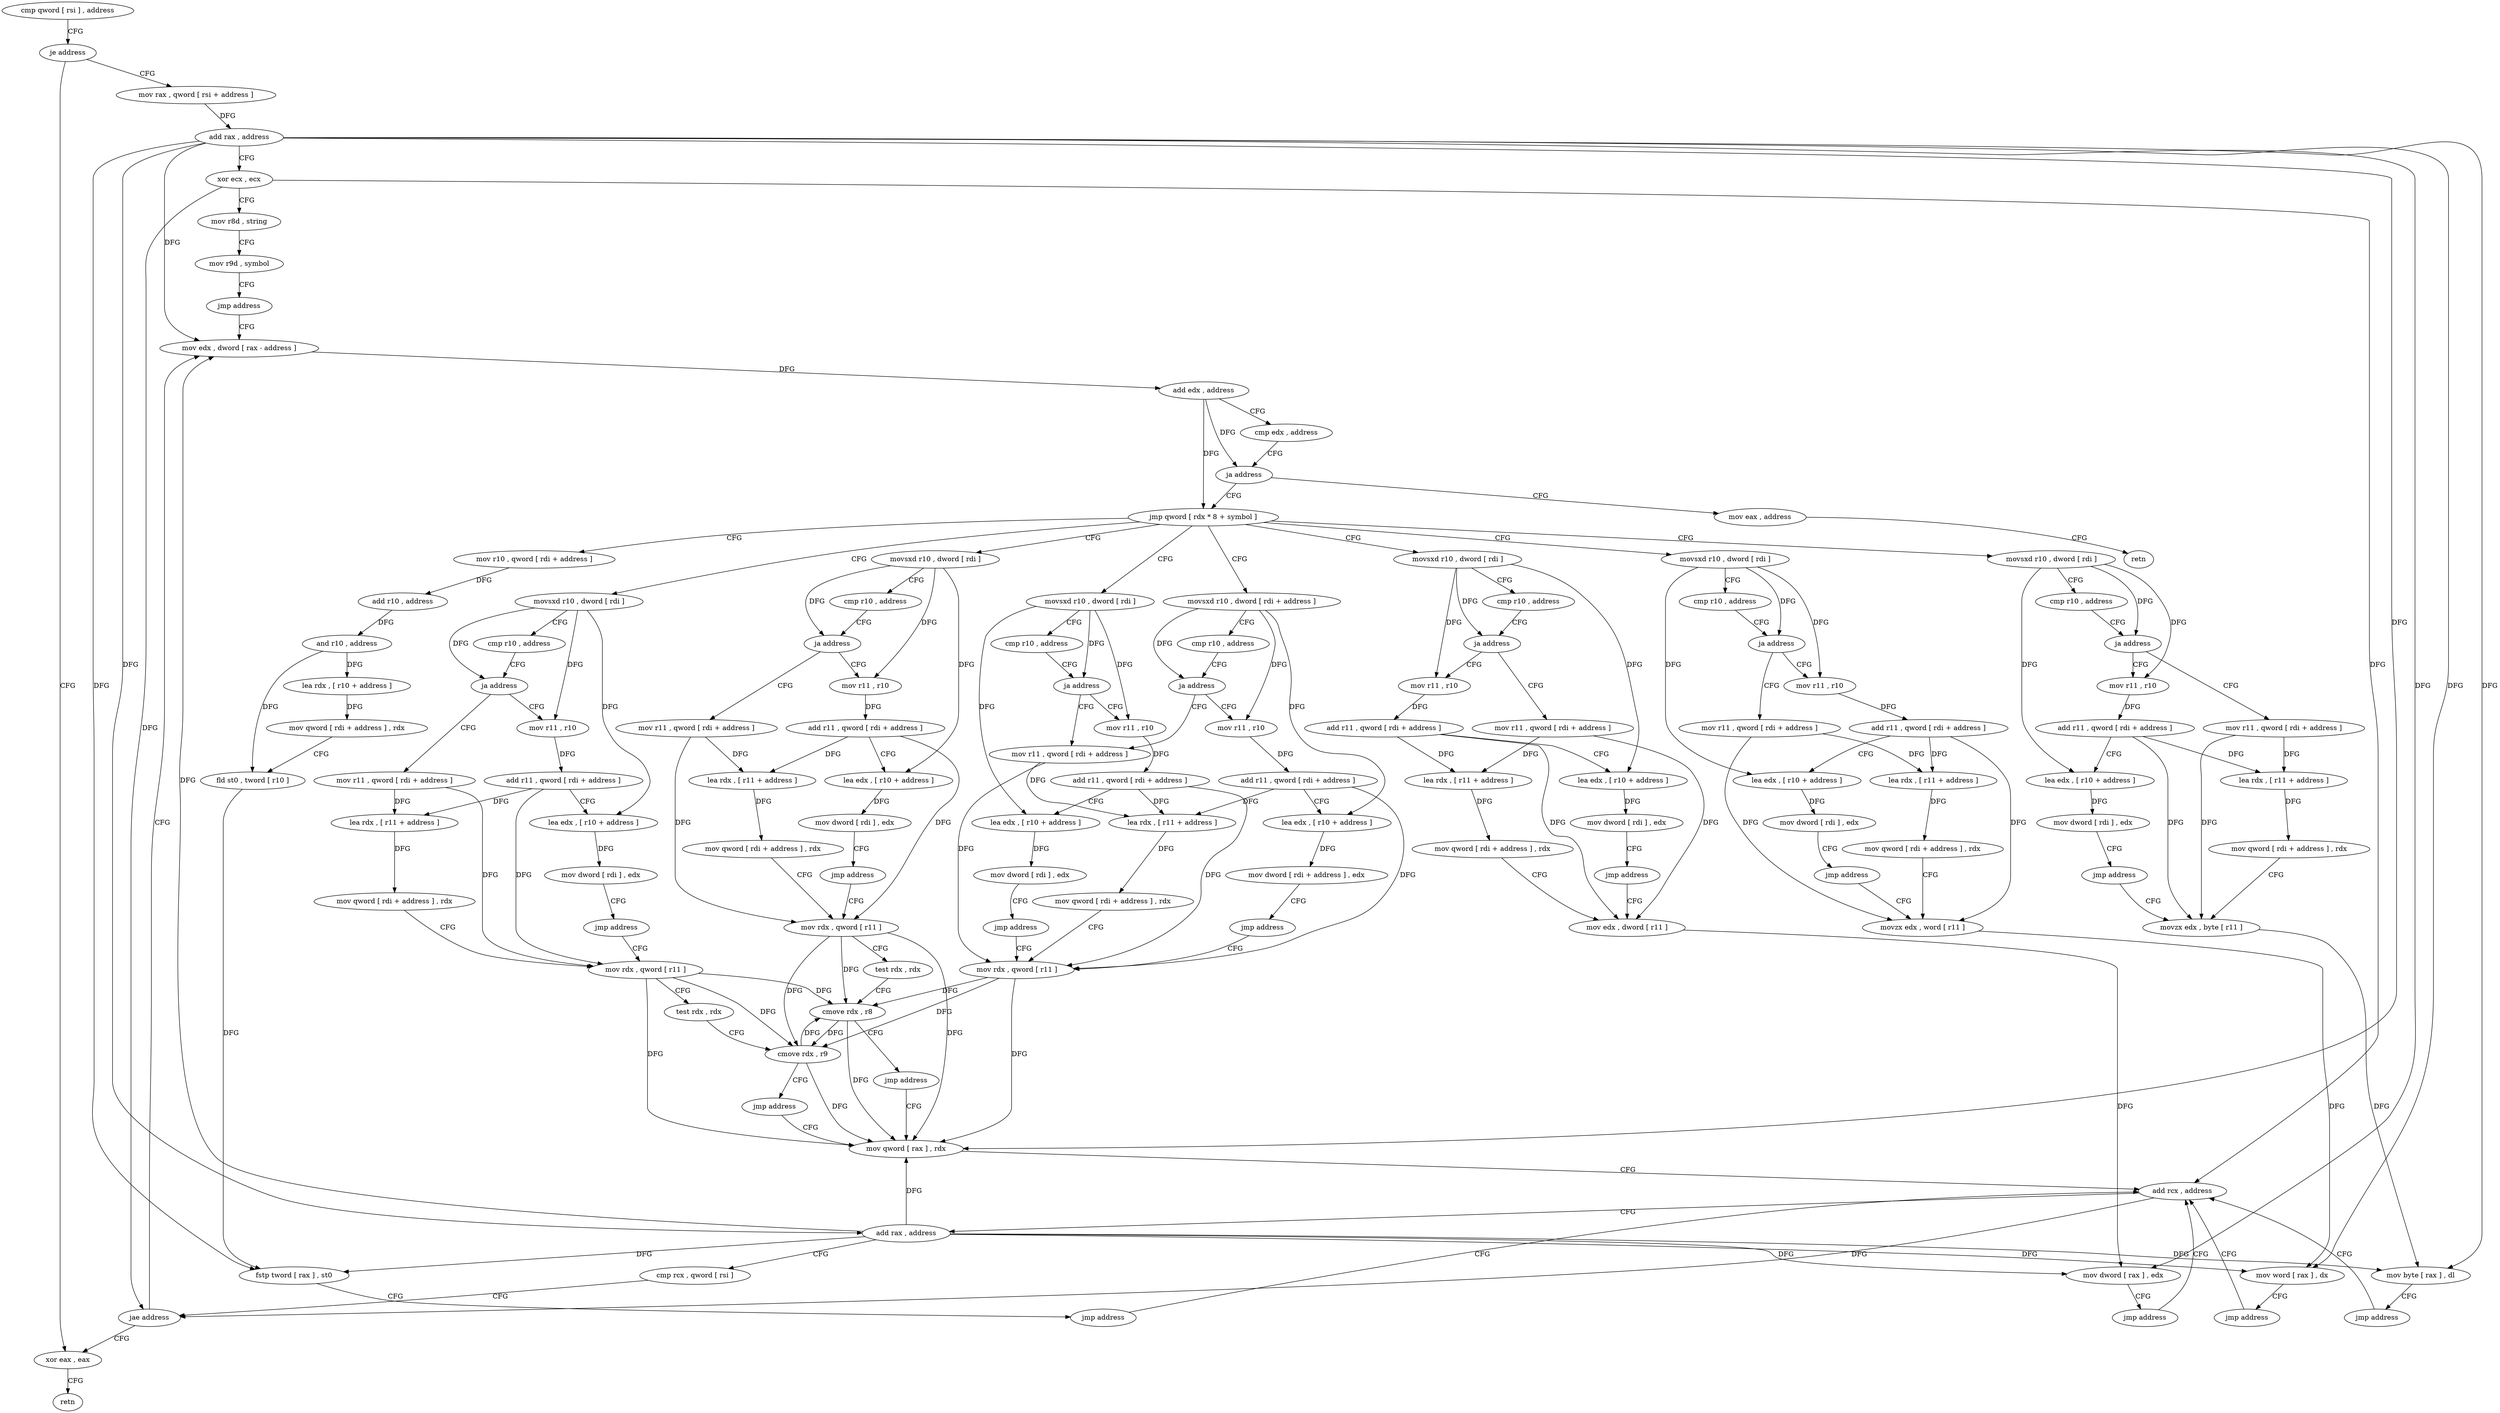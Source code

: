 digraph "func" {
"4223488" [label = "cmp qword [ rsi ] , address" ]
"4223492" [label = "je address" ]
"4223940" [label = "xor eax , eax" ]
"4223498" [label = "mov rax , qword [ rsi + address ]" ]
"4223942" [label = "retn" ]
"4223502" [label = "add rax , address" ]
"4223506" [label = "xor ecx , ecx" ]
"4223508" [label = "mov r8d , string" ]
"4223514" [label = "mov r9d , symbol" ]
"4223520" [label = "jmp address" ]
"4223571" [label = "mov edx , dword [ rax - address ]" ]
"4223574" [label = "add edx , address" ]
"4223577" [label = "cmp edx , address" ]
"4223580" [label = "ja address" ]
"4223943" [label = "mov eax , address" ]
"4223586" [label = "jmp qword [ rdx * 8 + symbol ]" ]
"4223948" [label = "retn" ]
"4223593" [label = "movsxd r10 , dword [ rdi ]" ]
"4223617" [label = "movsxd r10 , dword [ rdi ]" ]
"4223641" [label = "movsxd r10 , dword [ rdi ]" ]
"4223665" [label = "movsxd r10 , dword [ rdi ]" ]
"4223711" [label = "movsxd r10 , dword [ rdi ]" ]
"4223742" [label = "movsxd r10 , dword [ rdi ]" ]
"4223820" [label = "movsxd r10 , dword [ rdi + address ]" ]
"4223856" [label = "mov r10 , qword [ rdi + address ]" ]
"4223596" [label = "cmp r10 , address" ]
"4223600" [label = "ja address" ]
"4223536" [label = "mov r11 , qword [ rdi + address ]" ]
"4223602" [label = "mov r11 , r10" ]
"4223620" [label = "cmp r10 , address" ]
"4223624" [label = "ja address" ]
"4223689" [label = "mov r11 , qword [ rdi + address ]" ]
"4223626" [label = "mov r11 , r10" ]
"4223644" [label = "cmp r10 , address" ]
"4223648" [label = "ja address" ]
"4223773" [label = "mov r11 , qword [ rdi + address ]" ]
"4223650" [label = "mov r11 , r10" ]
"4223668" [label = "cmp r10 , address" ]
"4223672" [label = "ja address" ]
"4223796" [label = "mov r11 , qword [ rdi + address ]" ]
"4223674" [label = "mov r11 , r10" ]
"4223714" [label = "cmp r10 , address" ]
"4223718" [label = "ja address" ]
"4223886" [label = "mov r11 , qword [ rdi + address ]" ]
"4223724" [label = "mov r11 , r10" ]
"4223745" [label = "cmp r10 , address" ]
"4223749" [label = "ja address" ]
"4223913" [label = "mov r11 , qword [ rdi + address ]" ]
"4223755" [label = "mov r11 , r10" ]
"4223824" [label = "cmp r10 , address" ]
"4223831" [label = "ja address" ]
"4223837" [label = "mov r11 , r10" ]
"4223860" [label = "add r10 , address" ]
"4223864" [label = "and r10 , address" ]
"4223868" [label = "lea rdx , [ r10 + address ]" ]
"4223872" [label = "mov qword [ rdi + address ] , rdx" ]
"4223876" [label = "fld st0 , tword [ r10 ]" ]
"4223879" [label = "fstp tword [ rax ] , st0" ]
"4223881" [label = "jmp address" ]
"4223554" [label = "add rcx , address" ]
"4223540" [label = "lea rdx , [ r11 + address ]" ]
"4223544" [label = "mov qword [ rdi + address ] , rdx" ]
"4223548" [label = "mov rdx , qword [ r11 ]" ]
"4223605" [label = "add r11 , qword [ rdi + address ]" ]
"4223609" [label = "lea edx , [ r10 + address ]" ]
"4223613" [label = "mov dword [ rdi ] , edx" ]
"4223615" [label = "jmp address" ]
"4223693" [label = "lea rdx , [ r11 + address ]" ]
"4223697" [label = "mov qword [ rdi + address ] , rdx" ]
"4223701" [label = "mov edx , dword [ r11 ]" ]
"4223629" [label = "add r11 , qword [ rdi + address ]" ]
"4223633" [label = "lea edx , [ r10 + address ]" ]
"4223637" [label = "mov dword [ rdi ] , edx" ]
"4223639" [label = "jmp address" ]
"4223777" [label = "lea rdx , [ r11 + address ]" ]
"4223781" [label = "mov qword [ rdi + address ] , rdx" ]
"4223785" [label = "movzx edx , byte [ r11 ]" ]
"4223653" [label = "add r11 , qword [ rdi + address ]" ]
"4223657" [label = "lea edx , [ r10 + address ]" ]
"4223661" [label = "mov dword [ rdi ] , edx" ]
"4223663" [label = "jmp address" ]
"4223800" [label = "lea rdx , [ r11 + address ]" ]
"4223804" [label = "mov qword [ rdi + address ] , rdx" ]
"4223808" [label = "movzx edx , word [ r11 ]" ]
"4223677" [label = "add r11 , qword [ rdi + address ]" ]
"4223681" [label = "lea edx , [ r10 + address ]" ]
"4223685" [label = "mov dword [ rdi ] , edx" ]
"4223687" [label = "jmp address" ]
"4223890" [label = "lea rdx , [ r11 + address ]" ]
"4223894" [label = "mov qword [ rdi + address ] , rdx" ]
"4223898" [label = "mov rdx , qword [ r11 ]" ]
"4223727" [label = "add r11 , qword [ rdi + address ]" ]
"4223731" [label = "lea edx , [ r10 + address ]" ]
"4223735" [label = "mov dword [ rdi ] , edx" ]
"4223737" [label = "jmp address" ]
"4223917" [label = "lea rdx , [ r11 + address ]" ]
"4223921" [label = "mov qword [ rdi + address ] , rdx" ]
"4223925" [label = "mov rdx , qword [ r11 ]" ]
"4223758" [label = "add r11 , qword [ rdi + address ]" ]
"4223762" [label = "lea edx , [ r10 + address ]" ]
"4223766" [label = "mov dword [ rdi ] , edx" ]
"4223768" [label = "jmp address" ]
"4223840" [label = "add r11 , qword [ rdi + address ]" ]
"4223844" [label = "lea edx , [ r10 + address ]" ]
"4223848" [label = "mov dword [ rdi + address ] , edx" ]
"4223851" [label = "jmp address" ]
"4223558" [label = "add rax , address" ]
"4223562" [label = "cmp rcx , qword [ rsi ]" ]
"4223565" [label = "jae address" ]
"4223551" [label = "mov qword [ rax ] , rdx" ]
"4223704" [label = "mov dword [ rax ] , edx" ]
"4223706" [label = "jmp address" ]
"4223789" [label = "mov byte [ rax ] , dl" ]
"4223791" [label = "jmp address" ]
"4223812" [label = "mov word [ rax ] , dx" ]
"4223815" [label = "jmp address" ]
"4223901" [label = "test rdx , rdx" ]
"4223904" [label = "cmove rdx , r8" ]
"4223908" [label = "jmp address" ]
"4223928" [label = "test rdx , rdx" ]
"4223931" [label = "cmove rdx , r9" ]
"4223935" [label = "jmp address" ]
"4223488" -> "4223492" [ label = "CFG" ]
"4223492" -> "4223940" [ label = "CFG" ]
"4223492" -> "4223498" [ label = "CFG" ]
"4223940" -> "4223942" [ label = "CFG" ]
"4223498" -> "4223502" [ label = "DFG" ]
"4223502" -> "4223506" [ label = "CFG" ]
"4223502" -> "4223571" [ label = "DFG" ]
"4223502" -> "4223879" [ label = "DFG" ]
"4223502" -> "4223558" [ label = "DFG" ]
"4223502" -> "4223704" [ label = "DFG" ]
"4223502" -> "4223789" [ label = "DFG" ]
"4223502" -> "4223812" [ label = "DFG" ]
"4223502" -> "4223551" [ label = "DFG" ]
"4223506" -> "4223508" [ label = "CFG" ]
"4223506" -> "4223554" [ label = "DFG" ]
"4223506" -> "4223565" [ label = "DFG" ]
"4223508" -> "4223514" [ label = "CFG" ]
"4223514" -> "4223520" [ label = "CFG" ]
"4223520" -> "4223571" [ label = "CFG" ]
"4223571" -> "4223574" [ label = "DFG" ]
"4223574" -> "4223577" [ label = "CFG" ]
"4223574" -> "4223580" [ label = "DFG" ]
"4223574" -> "4223586" [ label = "DFG" ]
"4223577" -> "4223580" [ label = "CFG" ]
"4223580" -> "4223943" [ label = "CFG" ]
"4223580" -> "4223586" [ label = "CFG" ]
"4223943" -> "4223948" [ label = "CFG" ]
"4223586" -> "4223593" [ label = "CFG" ]
"4223586" -> "4223617" [ label = "CFG" ]
"4223586" -> "4223641" [ label = "CFG" ]
"4223586" -> "4223665" [ label = "CFG" ]
"4223586" -> "4223711" [ label = "CFG" ]
"4223586" -> "4223742" [ label = "CFG" ]
"4223586" -> "4223820" [ label = "CFG" ]
"4223586" -> "4223856" [ label = "CFG" ]
"4223593" -> "4223596" [ label = "CFG" ]
"4223593" -> "4223600" [ label = "DFG" ]
"4223593" -> "4223602" [ label = "DFG" ]
"4223593" -> "4223609" [ label = "DFG" ]
"4223617" -> "4223620" [ label = "CFG" ]
"4223617" -> "4223624" [ label = "DFG" ]
"4223617" -> "4223626" [ label = "DFG" ]
"4223617" -> "4223633" [ label = "DFG" ]
"4223641" -> "4223644" [ label = "CFG" ]
"4223641" -> "4223648" [ label = "DFG" ]
"4223641" -> "4223650" [ label = "DFG" ]
"4223641" -> "4223657" [ label = "DFG" ]
"4223665" -> "4223668" [ label = "CFG" ]
"4223665" -> "4223672" [ label = "DFG" ]
"4223665" -> "4223674" [ label = "DFG" ]
"4223665" -> "4223681" [ label = "DFG" ]
"4223711" -> "4223714" [ label = "CFG" ]
"4223711" -> "4223718" [ label = "DFG" ]
"4223711" -> "4223724" [ label = "DFG" ]
"4223711" -> "4223731" [ label = "DFG" ]
"4223742" -> "4223745" [ label = "CFG" ]
"4223742" -> "4223749" [ label = "DFG" ]
"4223742" -> "4223755" [ label = "DFG" ]
"4223742" -> "4223762" [ label = "DFG" ]
"4223820" -> "4223824" [ label = "CFG" ]
"4223820" -> "4223831" [ label = "DFG" ]
"4223820" -> "4223837" [ label = "DFG" ]
"4223820" -> "4223844" [ label = "DFG" ]
"4223856" -> "4223860" [ label = "DFG" ]
"4223596" -> "4223600" [ label = "CFG" ]
"4223600" -> "4223536" [ label = "CFG" ]
"4223600" -> "4223602" [ label = "CFG" ]
"4223536" -> "4223540" [ label = "DFG" ]
"4223536" -> "4223548" [ label = "DFG" ]
"4223602" -> "4223605" [ label = "DFG" ]
"4223620" -> "4223624" [ label = "CFG" ]
"4223624" -> "4223689" [ label = "CFG" ]
"4223624" -> "4223626" [ label = "CFG" ]
"4223689" -> "4223693" [ label = "DFG" ]
"4223689" -> "4223701" [ label = "DFG" ]
"4223626" -> "4223629" [ label = "DFG" ]
"4223644" -> "4223648" [ label = "CFG" ]
"4223648" -> "4223773" [ label = "CFG" ]
"4223648" -> "4223650" [ label = "CFG" ]
"4223773" -> "4223777" [ label = "DFG" ]
"4223773" -> "4223785" [ label = "DFG" ]
"4223650" -> "4223653" [ label = "DFG" ]
"4223668" -> "4223672" [ label = "CFG" ]
"4223672" -> "4223796" [ label = "CFG" ]
"4223672" -> "4223674" [ label = "CFG" ]
"4223796" -> "4223800" [ label = "DFG" ]
"4223796" -> "4223808" [ label = "DFG" ]
"4223674" -> "4223677" [ label = "DFG" ]
"4223714" -> "4223718" [ label = "CFG" ]
"4223718" -> "4223886" [ label = "CFG" ]
"4223718" -> "4223724" [ label = "CFG" ]
"4223886" -> "4223890" [ label = "DFG" ]
"4223886" -> "4223898" [ label = "DFG" ]
"4223724" -> "4223727" [ label = "DFG" ]
"4223745" -> "4223749" [ label = "CFG" ]
"4223749" -> "4223913" [ label = "CFG" ]
"4223749" -> "4223755" [ label = "CFG" ]
"4223913" -> "4223917" [ label = "DFG" ]
"4223913" -> "4223925" [ label = "DFG" ]
"4223755" -> "4223758" [ label = "DFG" ]
"4223824" -> "4223831" [ label = "CFG" ]
"4223831" -> "4223536" [ label = "CFG" ]
"4223831" -> "4223837" [ label = "CFG" ]
"4223837" -> "4223840" [ label = "DFG" ]
"4223860" -> "4223864" [ label = "DFG" ]
"4223864" -> "4223868" [ label = "DFG" ]
"4223864" -> "4223876" [ label = "DFG" ]
"4223868" -> "4223872" [ label = "DFG" ]
"4223872" -> "4223876" [ label = "CFG" ]
"4223876" -> "4223879" [ label = "DFG" ]
"4223879" -> "4223881" [ label = "CFG" ]
"4223881" -> "4223554" [ label = "CFG" ]
"4223554" -> "4223558" [ label = "CFG" ]
"4223554" -> "4223565" [ label = "DFG" ]
"4223540" -> "4223544" [ label = "DFG" ]
"4223544" -> "4223548" [ label = "CFG" ]
"4223548" -> "4223551" [ label = "DFG" ]
"4223548" -> "4223904" [ label = "DFG" ]
"4223548" -> "4223931" [ label = "DFG" ]
"4223605" -> "4223609" [ label = "CFG" ]
"4223605" -> "4223540" [ label = "DFG" ]
"4223605" -> "4223548" [ label = "DFG" ]
"4223609" -> "4223613" [ label = "DFG" ]
"4223613" -> "4223615" [ label = "CFG" ]
"4223615" -> "4223548" [ label = "CFG" ]
"4223693" -> "4223697" [ label = "DFG" ]
"4223697" -> "4223701" [ label = "CFG" ]
"4223701" -> "4223704" [ label = "DFG" ]
"4223629" -> "4223633" [ label = "CFG" ]
"4223629" -> "4223693" [ label = "DFG" ]
"4223629" -> "4223701" [ label = "DFG" ]
"4223633" -> "4223637" [ label = "DFG" ]
"4223637" -> "4223639" [ label = "CFG" ]
"4223639" -> "4223701" [ label = "CFG" ]
"4223777" -> "4223781" [ label = "DFG" ]
"4223781" -> "4223785" [ label = "CFG" ]
"4223785" -> "4223789" [ label = "DFG" ]
"4223653" -> "4223657" [ label = "CFG" ]
"4223653" -> "4223777" [ label = "DFG" ]
"4223653" -> "4223785" [ label = "DFG" ]
"4223657" -> "4223661" [ label = "DFG" ]
"4223661" -> "4223663" [ label = "CFG" ]
"4223663" -> "4223785" [ label = "CFG" ]
"4223800" -> "4223804" [ label = "DFG" ]
"4223804" -> "4223808" [ label = "CFG" ]
"4223808" -> "4223812" [ label = "DFG" ]
"4223677" -> "4223681" [ label = "CFG" ]
"4223677" -> "4223800" [ label = "DFG" ]
"4223677" -> "4223808" [ label = "DFG" ]
"4223681" -> "4223685" [ label = "DFG" ]
"4223685" -> "4223687" [ label = "CFG" ]
"4223687" -> "4223808" [ label = "CFG" ]
"4223890" -> "4223894" [ label = "DFG" ]
"4223894" -> "4223898" [ label = "CFG" ]
"4223898" -> "4223901" [ label = "CFG" ]
"4223898" -> "4223904" [ label = "DFG" ]
"4223898" -> "4223931" [ label = "DFG" ]
"4223898" -> "4223551" [ label = "DFG" ]
"4223727" -> "4223731" [ label = "CFG" ]
"4223727" -> "4223890" [ label = "DFG" ]
"4223727" -> "4223898" [ label = "DFG" ]
"4223731" -> "4223735" [ label = "DFG" ]
"4223735" -> "4223737" [ label = "CFG" ]
"4223737" -> "4223898" [ label = "CFG" ]
"4223917" -> "4223921" [ label = "DFG" ]
"4223921" -> "4223925" [ label = "CFG" ]
"4223925" -> "4223928" [ label = "CFG" ]
"4223925" -> "4223904" [ label = "DFG" ]
"4223925" -> "4223931" [ label = "DFG" ]
"4223925" -> "4223551" [ label = "DFG" ]
"4223758" -> "4223762" [ label = "CFG" ]
"4223758" -> "4223917" [ label = "DFG" ]
"4223758" -> "4223925" [ label = "DFG" ]
"4223762" -> "4223766" [ label = "DFG" ]
"4223766" -> "4223768" [ label = "CFG" ]
"4223768" -> "4223925" [ label = "CFG" ]
"4223840" -> "4223844" [ label = "CFG" ]
"4223840" -> "4223540" [ label = "DFG" ]
"4223840" -> "4223548" [ label = "DFG" ]
"4223844" -> "4223848" [ label = "DFG" ]
"4223848" -> "4223851" [ label = "CFG" ]
"4223851" -> "4223548" [ label = "CFG" ]
"4223558" -> "4223562" [ label = "CFG" ]
"4223558" -> "4223571" [ label = "DFG" ]
"4223558" -> "4223879" [ label = "DFG" ]
"4223558" -> "4223704" [ label = "DFG" ]
"4223558" -> "4223789" [ label = "DFG" ]
"4223558" -> "4223812" [ label = "DFG" ]
"4223558" -> "4223551" [ label = "DFG" ]
"4223562" -> "4223565" [ label = "CFG" ]
"4223565" -> "4223940" [ label = "CFG" ]
"4223565" -> "4223571" [ label = "CFG" ]
"4223551" -> "4223554" [ label = "CFG" ]
"4223704" -> "4223706" [ label = "CFG" ]
"4223706" -> "4223554" [ label = "CFG" ]
"4223789" -> "4223791" [ label = "CFG" ]
"4223791" -> "4223554" [ label = "CFG" ]
"4223812" -> "4223815" [ label = "CFG" ]
"4223815" -> "4223554" [ label = "CFG" ]
"4223901" -> "4223904" [ label = "CFG" ]
"4223904" -> "4223908" [ label = "CFG" ]
"4223904" -> "4223931" [ label = "DFG" ]
"4223904" -> "4223551" [ label = "DFG" ]
"4223908" -> "4223551" [ label = "CFG" ]
"4223928" -> "4223931" [ label = "CFG" ]
"4223931" -> "4223935" [ label = "CFG" ]
"4223931" -> "4223904" [ label = "DFG" ]
"4223931" -> "4223551" [ label = "DFG" ]
"4223935" -> "4223551" [ label = "CFG" ]
}
